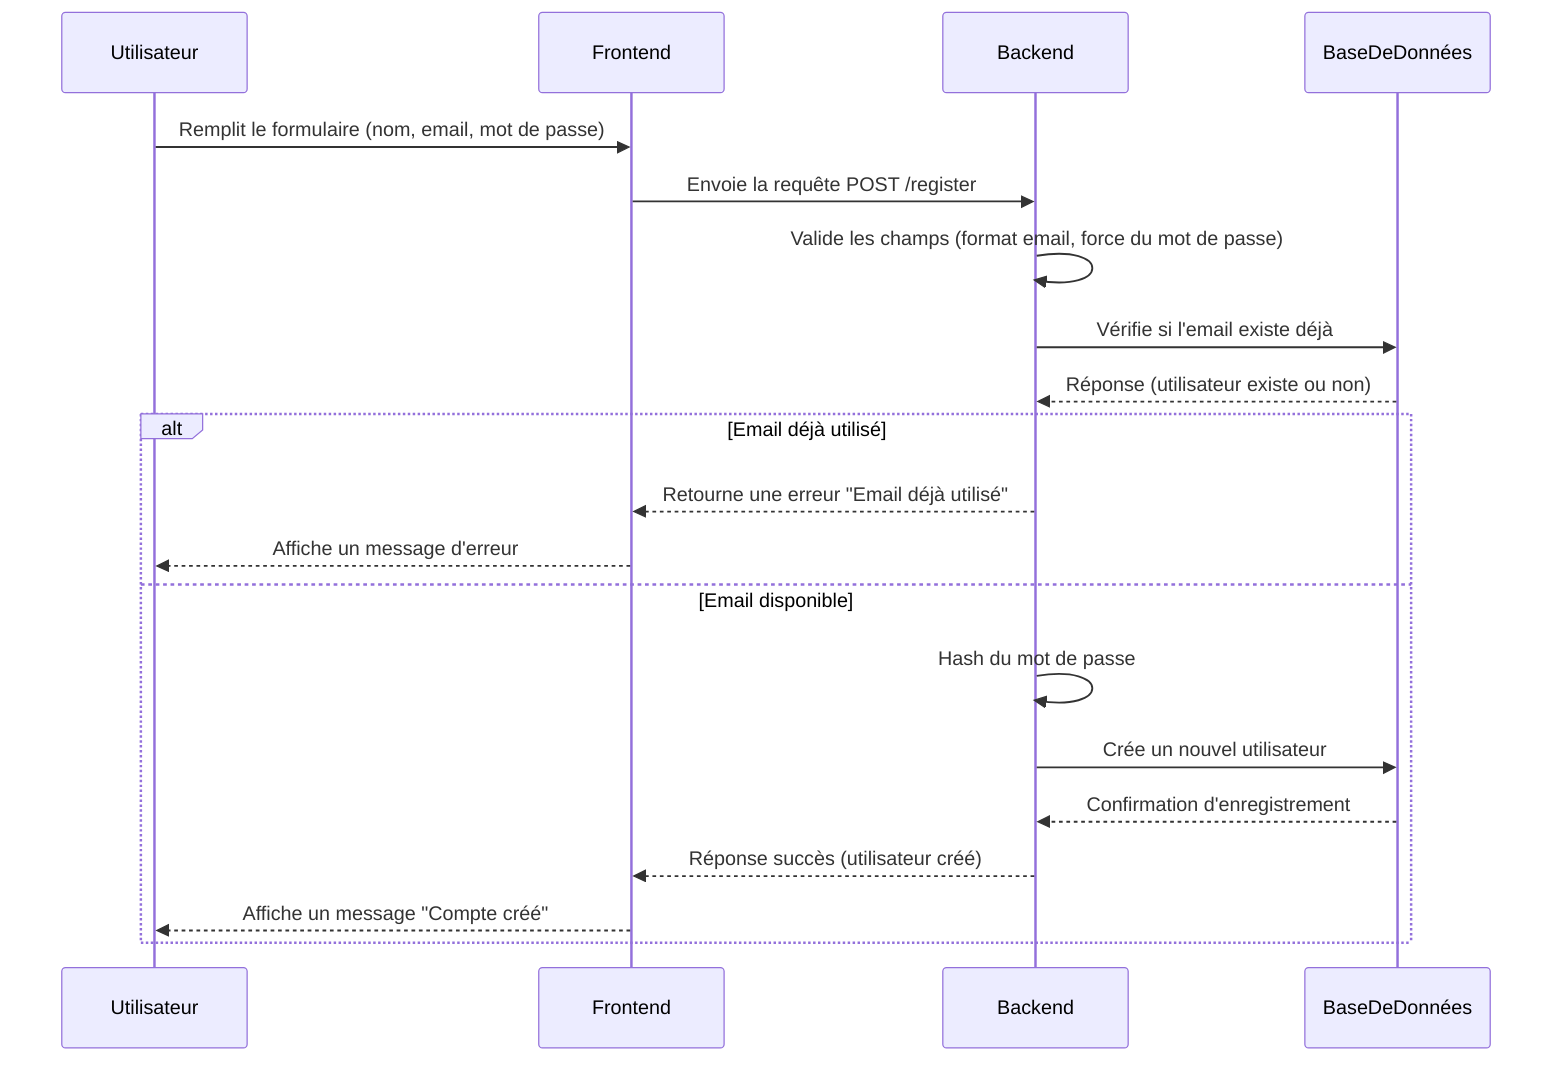 sequenceDiagram
    participant Utilisateur
    participant Frontend
    participant Backend
    participant BaseDeDonnées

    Utilisateur->>Frontend: Remplit le formulaire (nom, email, mot de passe)
    Frontend->>Backend: Envoie la requête POST /register
    Backend->>Backend: Valide les champs (format email, force du mot de passe)
    Backend->>BaseDeDonnées: Vérifie si l'email existe déjà
    BaseDeDonnées-->>Backend: Réponse (utilisateur existe ou non)
    alt Email déjà utilisé
        Backend-->>Frontend: Retourne une erreur "Email déjà utilisé"
        Frontend-->>Utilisateur: Affiche un message d'erreur
    else Email disponible
        Backend->>Backend: Hash du mot de passe
        Backend->>BaseDeDonnées: Crée un nouvel utilisateur
        BaseDeDonnées-->>Backend: Confirmation d'enregistrement
        Backend-->>Frontend: Réponse succès (utilisateur créé)
        Frontend-->>Utilisateur: Affiche un message "Compte créé"
    end